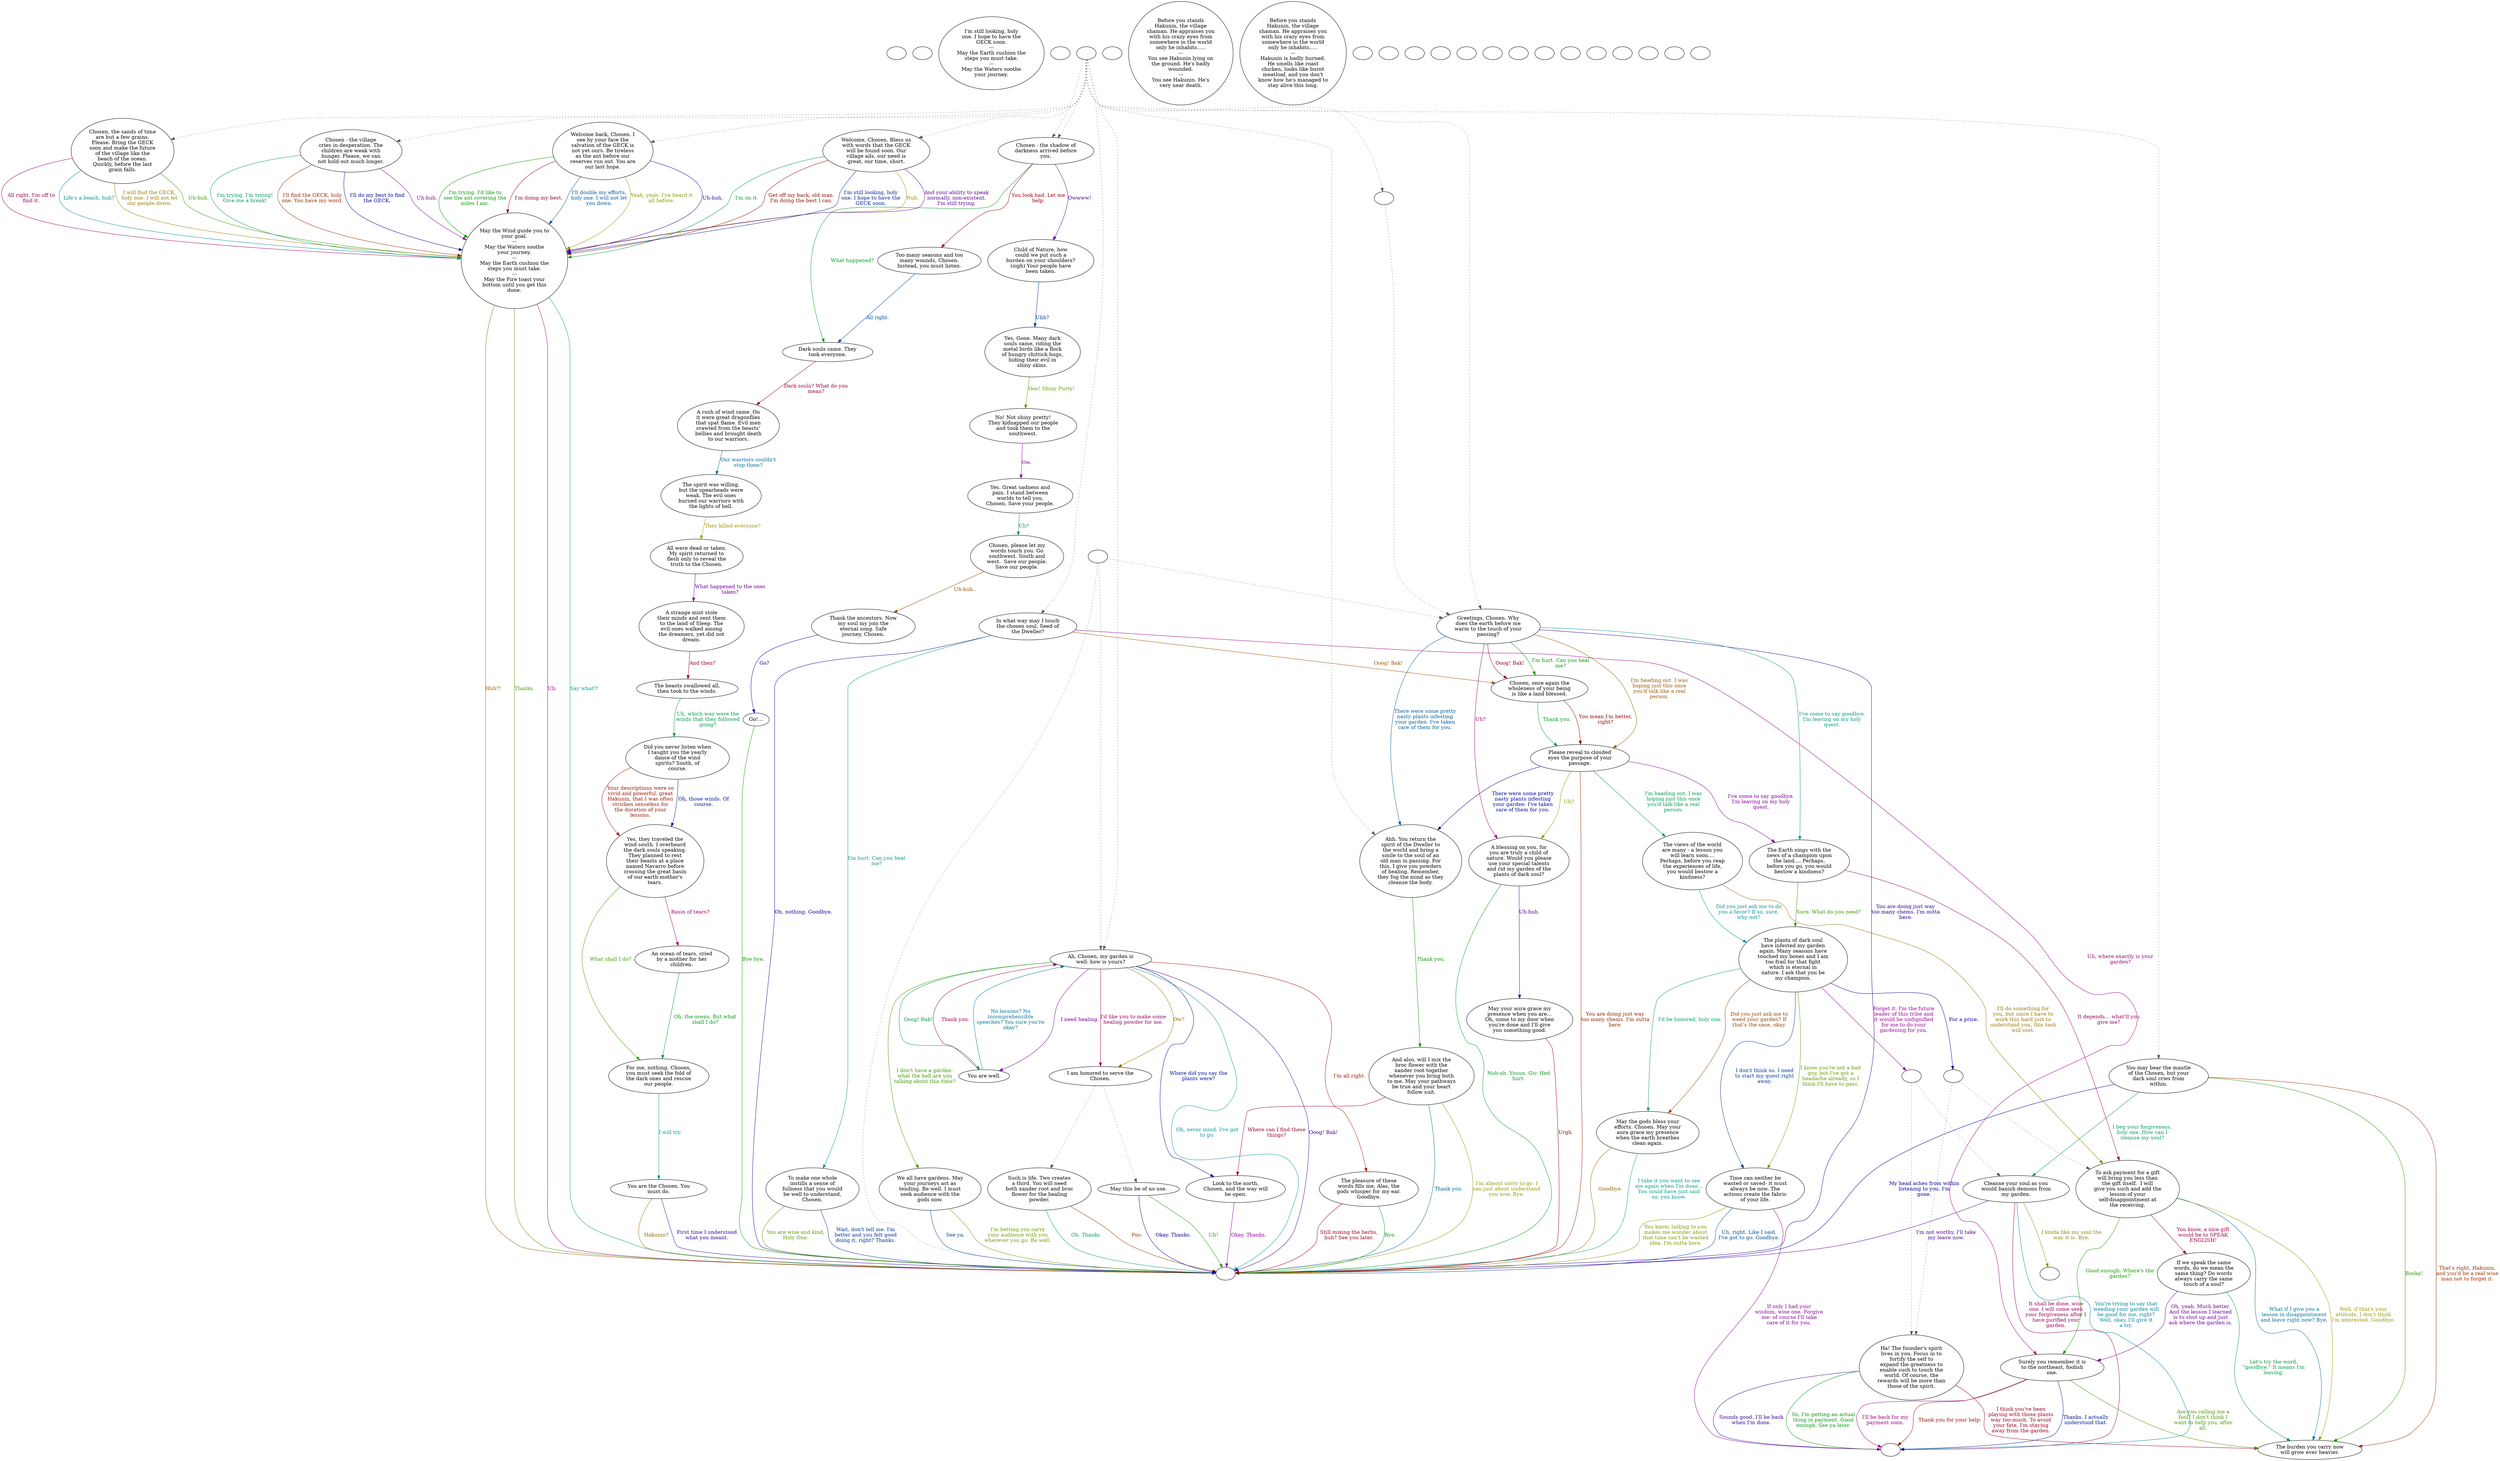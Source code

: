 digraph AHHAKUN {
  "checkPartyMembersNearDoor" [style=filled       fillcolor="#FFFFFF"       color="#000000"]
  "checkPartyMembersNearDoor" [label=""]
  "start" [style=filled       fillcolor="#FFFFFF"       color="#000000"]
  "start" [label=""]
  "critter_p_proc" [style=filled       fillcolor="#FFFFFF"       color="#000000"]
  "critter_p_proc" [label="I'm still looking, holy\none. I hope to have the\nGECK soon.\n---\nMay the Earth cushion the\nsteps you must take.\n---\nMay the Waters soothe\nyour journey."]
  "pickup_p_proc" [style=filled       fillcolor="#FFFFFF"       color="#000000"]
  "pickup_p_proc" [label=""]
  "talk_p_proc" [style=filled       fillcolor="#FFFFFF"       color="#000000"]
  "talk_p_proc" -> "Node101" [style=dotted color="#555555"]
  "talk_p_proc" -> "Node012" [style=dotted color="#555555"]
  "talk_p_proc" -> "Node101" [style=dotted color="#555555"]
  "talk_p_proc" -> "Node031" [style=dotted color="#555555"]
  "talk_p_proc" -> "Node030" [style=dotted color="#555555"]
  "talk_p_proc" -> "Node029" [style=dotted color="#555555"]
  "talk_p_proc" -> "Node027" [style=dotted color="#555555"]
  "talk_p_proc" -> "Node017" [style=dotted color="#555555"]
  "talk_p_proc" -> "Node018" [style=dotted color="#555555"]
  "talk_p_proc" -> "Node019" [style=dotted color="#555555"]
  "talk_p_proc" -> "Node000" [style=dotted color="#555555"]
  "talk_p_proc" -> "Node001" [style=dotted color="#555555"]
  "talk_p_proc" [label=""]
  "destroy_p_proc" [style=filled       fillcolor="#FFFFFF"       color="#000000"]
  "destroy_p_proc" [label=""]
  "look_at_p_proc" [style=filled       fillcolor="#FFFFFF"       color="#000000"]
  "look_at_p_proc" [label="Before you stands\nHakunin, the village\nshaman. He appraises you\nwith his crazy eyes from\nsomewhere in the world\nonly he inhabits…..\n---\nYou see Hakunin lying on\nthe ground. He's badly\nwounded.\n---\nYou see Hakunin. He's\nvery near death."]
  "description_p_proc" [style=filled       fillcolor="#FFFFFF"       color="#000000"]
  "description_p_proc" [label="Before you stands\nHakunin, the village\nshaman. He appraises you\nwith his crazy eyes from\nsomewhere in the world\nonly he inhabits…..\n---\nHakunin is badly burned.\nHe smells like roast\nchicken, looks like burnt\nmeatloaf, and you don't\nknow how he's managed to\nstay alive this long."]
  "use_skill_on_p_proc" [style=filled       fillcolor="#FFFFFF"       color="#000000"]
  "use_skill_on_p_proc" [label=""]
  "damage_p_proc" [style=filled       fillcolor="#FFFFFF"       color="#000000"]
  "damage_p_proc" [label=""]
  "map_enter_p_proc" [style=filled       fillcolor="#FFFFFF"       color="#000000"]
  "map_enter_p_proc" [label=""]
  "Node993" [style=filled       fillcolor="#FFFFFF"       color="#000000"]
  "Node993" -> "Node019" [style=dotted color="#555555"]
  "Node993" -> "Node999" [style=dotted color="#555555"]
  "Node993" -> "Node001" [style=dotted color="#555555"]
  "Node993" [label=""]
  "Node994" [style=filled       fillcolor="#FFFFFF"       color="#000000"]
  "Node994" [label=""]
  "Node995" [style=filled       fillcolor="#FFFFFF"       color="#000000"]
  "Node995" [label=""]
  "Node996" [style=filled       fillcolor="#FFFFFF"       color="#000000"]
  "Node996" -> "Node010" [style=dotted color="#555555"]
  "Node996" -> "Node006" [style=dotted color="#555555"]
  "Node996" [label=""]
  "Node997" [style=filled       fillcolor="#FFFFFF"       color="#000000"]
  "Node997" -> "Node010" [style=dotted color="#555555"]
  "Node997" -> "Node013" [style=dotted color="#555555"]
  "Node997" [label=""]
  "Node998" [style=filled       fillcolor="#FFFFFF"       color="#000000"]
  "Node998" [label=""]
  "Node999" [style=filled       fillcolor="#FFFFFF"       color="#000000"]
  "Node999" [label=""]
  "Node000" [style=filled       fillcolor="#FFFFFF"       color="#000000"]
  "Node000" -> "Node001" [style=dotted color="#555555"]
  "Node000" [label=""]
  "Node001" [style=filled       fillcolor="#FFFFFF"       color="#000000"]
  "Node001" [label="Greetings, Chosen. Why\ndoes the earth before me\nwarm to the touch of your\npassing?"]
  "Node001" -> "Node003" [label="Uh? " color="#990082" fontcolor="#990082"]
  "Node001" -> "Node002" [label="I've come to say goodbye.\nI'm leaving on my holy\nquest." color="#009984" fontcolor="#009984"]
  "Node001" -> "Node001a" [label="I'm heading out. I was\nhoping just this once\nyou'd talk like a real\nperson." color="#995700" fontcolor="#995700"]
  "Node001" -> "Node999" [label="You are doing just way\ntoo many chems. I'm outta\nhere." color="#2A0099" fontcolor="#2A0099"]
  "Node001" -> "Node014" [label="I'm hurt. Can you heal\nme?" color="#029900" fontcolor="#029900"]
  "Node001" -> "Node014" [label="Ooog! Bak!" color="#99002F" fontcolor="#99002F"]
  "Node001" -> "Node018" [label="There were some pretty\nnasty plants infesting\nyour garden- I've taken\ncare of them for you." color="#005B99" fontcolor="#005B99"]
  "Node001a" [style=filled       fillcolor="#FFFFFF"       color="#000000"]
  "Node001a" [label="Please reveal to clouded\neyes the purpose of your\npassage."]
  "Node001a" -> "Node003" [label="Uh? " color="#889900" fontcolor="#889900"]
  "Node001a" -> "Node002" [label="I've come to say goodbye.\nI'm leaving on my holy\nquest." color="#7D0099" fontcolor="#7D0099"]
  "Node001a" -> "Node002a" [label="I'm heading out. I was\nhoping just this once\nyou'd talk like a real\nperson." color="#009951" fontcolor="#009951"]
  "Node001a" -> "Node999" [label="You are doing just way\ntoo many chems. I'm outta\nhere." color="#992400" fontcolor="#992400"]
  "Node001a" -> "Node018" [label="There were some pretty\nnasty plants infesting\nyour garden- I've taken\ncare of them for you." color="#000999" fontcolor="#000999"]
  "Node002" [style=filled       fillcolor="#FFFFFF"       color="#000000"]
  "Node002" [label="The Earth sings with the\nnews of a champion upon\nthe land.... Perhaps,\nbefore you go, you would\nbestow a kindness?"]
  "Node002" -> "Node005" [label="Sure. What do you need?" color="#359900" fontcolor="#359900"]
  "Node002" -> "Node006" [label="It depends… what'll you\ngive me?" color="#990062" fontcolor="#990062"]
  "Node002a" [style=filled       fillcolor="#FFFFFF"       color="#000000"]
  "Node002a" [label="The views of the world\nare many - a lesson you\nwill learn soon....\nPerhaps, before you reap\nthe experiences of life,\nyou would bestow a\nkindness?"]
  "Node002a" -> "Node005" [label="Did you just ask me to do\nyou a favor? If so, sure,\nwhy not?" color="#008F99" fontcolor="#008F99"]
  "Node002a" -> "Node006" [label="I'll do something for\nyou, but since I have to\nwork this hard just to\nunderstand you, this task\nwill cost." color="#997700" fontcolor="#997700"]
  "Node003" [style=filled       fillcolor="#FFFFFF"       color="#000000"]
  "Node003" [label="A blessing on you, for\nyou are truly a child of\nnature. Would you please\nuse your special talents\nand rid my garden of the\nplants of dark soul?"]
  "Node003" -> "Node004" [label="Uh-huh. " color="#4A0099" fontcolor="#4A0099"]
  "Node003" -> "Node999" [label="Nuh-uh. Youuu. Giv. Hed\nhurt." color="#00991D" fontcolor="#00991D"]
  "Node004" [style=filled       fillcolor="#FFFFFF"       color="#000000"]
  "Node004" [label="May your aura grace my\npresence when you are...\nOh, come to my door when\nyou're done and I'll give\nyou something good."]
  "Node004" -> "Node999" [label="Urgh." color="#99000F" fontcolor="#99000F"]
  "Node005" [style=filled       fillcolor="#FFFFFF"       color="#000000"]
  "Node005" [label="The plants of dark soul\nhave infested my garden\nagain. Many seasons have\ntouched my bones and I am\ntoo frail for that fight\nwhich is eternal in\nnature. I ask that you be\nmy champion."]
  "Node005" -> "Node011" [label="I don't think so. I need\nto start my quest right\naway." color="#003C99" fontcolor="#003C99"]
  "Node005" -> "Node011" [label="I know you're not a bad\nguy, but I've got a\nheadache already, so I\nthink I'll have to pass." color="#699900" fontcolor="#699900"]
  "Node005" -> "Node997" [label="Forget it. I'm the future\nleader of this tribe and\nit would be undignified\nfor me to do your\ngardening for you." color="#990095" fontcolor="#990095"]
  "Node005" -> "Node009" [label="I'd be honored, holy one." color="#009970" fontcolor="#009970"]
  "Node005" -> "Node009" [label="Did you just ask me to\nweed your garden? If\nthat's the case, okay." color="#994400" fontcolor="#994400"]
  "Node005" -> "Node996" [label="For a price." color="#170099" fontcolor="#170099"]
  "Node006" [style=filled       fillcolor="#FFFFFF"       color="#000000"]
  "Node006" [label="To ask payment for a gift\nwill bring you less than\nthe gift itself.  I will\ngive you such and add the\nlesson of your\nself-disappointment at\nthe receiving."]
  "Node006" -> "Node007" [label="Good enough. Where's the\ngarden?" color="#169900" fontcolor="#169900"]
  "Node006" -> "Node006a" [label="You know, a nice gift\nwould be to SPEAK\nENGLISH!" color="#990042" fontcolor="#990042"]
  "Node006" -> "Node008" [label="What if I give you a\nlesson in disappointment\nand leave right now? Bye." color="#006F99" fontcolor="#006F99"]
  "Node006" -> "Node008" [label="Well, if that's your\nattitude, I don't think\nI'm interested. Goodbye." color="#999600" fontcolor="#999600"]
  "Node006a" [style=filled       fillcolor="#FFFFFF"       color="#000000"]
  "Node006a" [label="If we speak the same\nwords, do we mean the\nsame thing? Do words\nalways carry the same\ntouch of a soul?"]
  "Node006a" -> "Node007" [label="Oh, yeah. Much better.\nAnd the lesson I learned\nis to shut up and just\nask where the garden is." color="#6A0099" fontcolor="#6A0099"]
  "Node006a" -> "Node008" [label="Let's try the word,\n\"goodbye.\" It means I'm\nleaving." color="#00993D" fontcolor="#00993D"]
  "Node007" [style=filled       fillcolor="#FFFFFF"       color="#000000"]
  "Node007" [label="Surely you remember it is\nto the northeast, foolish\none."]
  "Node007" -> "Node007a" [label="Thank you for your help." color="#991000" fontcolor="#991000"]
  "Node007" -> "Node007a" [label="Thanks. I actually\nunderstood that." color="#001C99" fontcolor="#001C99"]
  "Node007" -> "Node008" [label="Are you calling me a\nfool? I don't think I\nwant to help you, after\nall." color="#499900" fontcolor="#499900"]
  "Node007" -> "Node007a" [label="I'll be back for my\npayment soon." color="#990076" fontcolor="#990076"]
  "Node007a" [style=filled       fillcolor="#FFFFFF"       color="#000000"]
  "Node007a" [label=""]
  "Node008" [style=filled       fillcolor="#FFFFFF"       color="#000000"]
  "Node008" [label="The burden you carry now\nwill grow ever heavier."]
  "Node009" [style=filled       fillcolor="#FFFFFF"       color="#000000"]
  "Node009" [label="May the gods bless your\nefforts, Chosen. May your\naura grace my presence\nwhen the earth breathes\nclean again."]
  "Node009" -> "Node999" [label="I take it you want to see\nme again when I'm done...\nYou could have just said\nso, you know." color="#009990" fontcolor="#009990"]
  "Node009" -> "Node999" [label="Goodbye." color="#996300" fontcolor="#996300"]
  "Node010" [style=filled       fillcolor="#FFFFFF"       color="#000000"]
  "Node010" [label="Ha! The founder's spirit\nlives in you. Focus in to\nfortify the self to\nexpand the greatness to\nenable such to touch the\nworld. Of course, the\nrewards will be more than\nthose of the spirit."]
  "Node010" -> "Node007a" [label="Sounds good. I'll be back\nwhen I'm done." color="#370099" fontcolor="#370099"]
  "Node010" -> "Node007a" [label="So, I'm getting an actual\nthing in payment. Good\nenough. See ya later." color="#00990A" fontcolor="#00990A"]
  "Node010" -> "Node008" [label="I think you've been\nplaying with those plants\nway too much. To avoid\nyour fate, I'm staying\naway from the garden." color="#990023" fontcolor="#990023"]
  "Node011" [style=filled       fillcolor="#FFFFFF"       color="#000000"]
  "Node011" [label="Time can neither be\nwasted or saved- it must\nalways be now. The\nactions create the fabric\nof your life."]
  "Node011" -> "Node999" [label="Uh, right. Like I said,\nI've got to go. Goodbye." color="#004F99" fontcolor="#004F99"]
  "Node011" -> "Node999" [label="You know, talking to you\nmakes me wonder about\nthat time can't be wasted\nidea. I'm outta here." color="#7C9900" fontcolor="#7C9900"]
  "Node011" -> "Node007a" [label="If only I had your\nwisdom, wise one. Forgive\nme- of course I'll take\ncare of it for you." color="#890099" fontcolor="#890099"]
  "Node012" [style=filled       fillcolor="#FFFFFF"       color="#000000"]
  "Node012" [label="You may bear the mantle\nof the Chosen, but your\ndark soul cries from\nwithin."]
  "Node012" -> "Node013" [label="I beg your forgiveness,\nholy one. How can I\ncleanse my soul?" color="#00995D" fontcolor="#00995D"]
  "Node012" -> "Node008" [label="That's right, Hakunin,\nand you'd be a real wise\nman not to forget it." color="#993000" fontcolor="#993000"]
  "Node012" -> "Node999" [label="My head aches from within\nlistening to you. I'm\ngone." color="#030099" fontcolor="#030099"]
  "Node012" -> "Node008" [label="Booka!" color="#299900" fontcolor="#299900"]
  "Node013" [style=filled       fillcolor="#FFFFFF"       color="#000000"]
  "Node013" [label="Cleanse your soul as you\nwould banish demons from\nmy garden."]
  "Node013" -> "Node007a" [label="It shall be done, wise\none. I will come seek\nyour forgiveness after I\nhave purified your\ngarden." color="#990056" fontcolor="#990056"]
  "Node013" -> "Node007a" [label="You're trying to say that\nweeding your garden will\nbe good for me, right?\nWell, okay, I'll give it\na try." color="#008399" fontcolor="#008399"]
  "Node013" -> "Node994" [label="I kinda like my soul the\nway it is. Bye." color="#998300" fontcolor="#998300"]
  "Node013" -> "Node999" [label="I'm not worthy. I'll take\nmy leave now." color="#560099" fontcolor="#560099"]
  "Node014" [style=filled       fillcolor="#FFFFFF"       color="#000000"]
  "Node014" [label="Chosen, once again the\nwholeness of your being\nis like a land blessed."]
  "Node014" -> "Node001a" [label="Thank you." color="#00992A" fontcolor="#00992A"]
  "Node014" -> "Node001a" [label="You mean I'm better,\nright?" color="#990003" fontcolor="#990003"]
  "Node015" [style=filled       fillcolor="#FFFFFF"       color="#000000"]
  "Node015" [label="To make one whole\ninstills a sense of\nfullness that you would\nbe well to understand,\nChosen."]
  "Node015" -> "Node999" [label="Wait, don't tell me. I'm\nbetter and you felt good\ndoing it, right? Thanks." color="#003099" fontcolor="#003099"]
  "Node015" -> "Node999" [label="You are wise and kind,\nHoly One." color="#5C9900" fontcolor="#5C9900"]
  "Node016" [style=filled       fillcolor="#FFFFFF"       color="#000000"]
  "Node016" [label=""]
  "Node017" [style=filled       fillcolor="#FFFFFF"       color="#000000"]
  "Node017" [label="In what way may I touch\nthe chosen soul, Seed of\nthe Dweller?"]
  "Node017" -> "Node007" [label="Uh, where exactly is your\ngarden?" color="#990089" fontcolor="#990089"]
  "Node017" -> "Node015" [label="I'm hurt. Can you heal\nme?" color="#00997C" fontcolor="#00997C"]
  "Node017" -> "Node014" [label="Ooog! Bak!" color="#995000" fontcolor="#995000"]
  "Node017" -> "Node999" [label="Oh, nothing. Goodbye." color="#230099" fontcolor="#230099"]
  "Node017a" [style=filled       fillcolor="#FFFFFF"       color="#000000"]
  "Node017a" [label=""]
  "Node018" [style=filled       fillcolor="#FFFFFF"       color="#000000"]
  "Node018" [label="Ahh. You return the\nspirit of the Dweller to\nthe world and bring a\nsmile to the soul of an\nold man in passing. For\nthis, I give you powders\nof healing. Remember,\nthey fog the mind as they\ncleanse the body."]
  "Node018" -> "Node018a" [label="Thank you." color="#0A9900" fontcolor="#0A9900"]
  "Node018a" [style=filled       fillcolor="#FFFFFF"       color="#000000"]
  "Node018a" [label="And also, will I mix the\nbroc flower with the\nxander root together\nwhenever you bring both\nto me. May your pathways\nbe true and your heart\nfollow suit."]
  "Node018a" -> "Node022" [label="Where can I find these\nthings?" color="#990036" fontcolor="#990036"]
  "Node018a" -> "Node999" [label="Thank you." color="#006399" fontcolor="#006399"]
  "Node018a" -> "Node999" [label="I'm almost sorry to go. I\ncan just about understand\nyou now. Bye." color="#909900" fontcolor="#909900"]
  "Node019" [style=filled       fillcolor="#FFFFFF"       color="#000000"]
  "Node019" [label="Ah, Chosen, my garden is\nwell- how is yours?"]
  "Node019" -> "Node026" [label="I need healing." color="#760099" fontcolor="#760099"]
  "Node019" -> "Node026" [label="Ooog! Bak!" color="#009949" fontcolor="#009949"]
  "Node019" -> "Node020" [label="I'm all right." color="#991C00" fontcolor="#991C00"]
  "Node019" -> "Node022" [label="Where did you say the\nplants were?" color="#001099" fontcolor="#001099"]
  "Node019" -> "Node021" [label="I don't have a garden-\nwhat the hell are you\ntalking about this time?" color="#3D9900" fontcolor="#3D9900"]
  "Node019" -> "Node023" [label="I'd like you to make some\nhealing powder for me." color="#990069" fontcolor="#990069"]
  "Node019" -> "Node999" [label="Oh, never mind. I've got\nto go." color="#009699" fontcolor="#009699"]
  "Node019" -> "Node023" [label="Ow?" color="#996F00" fontcolor="#996F00"]
  "Node019" -> "Node999" [label="Ooog! Bak!" color="#430099" fontcolor="#430099"]
  "Node019a" [style=filled       fillcolor="#FFFFFF"       color="#000000"]
  "Node019a" [label=""]
  "Node020" [style=filled       fillcolor="#FFFFFF"       color="#000000"]
  "Node020" [label="The pleasure of these\nwords fills me. Alas, the\ngods whisper for my ear.\nGoodbye."]
  "Node020" -> "Node999" [label="Bye." color="#009916" fontcolor="#009916"]
  "Node020" -> "Node999" [label="Still mixing the herbs,\nhuh? See you later." color="#990017" fontcolor="#990017"]
  "Node021" [style=filled       fillcolor="#FFFFFF"       color="#000000"]
  "Node021" [label="We all have gardens. May\nyour journeys act as\ntending. Be well. I must\nseek audience with the\ngods now."]
  "Node021" -> "Node999" [label="See ya." color="#004399" fontcolor="#004399"]
  "Node021" -> "Node999" [label="I'm betting you carry\nyour audience with you\nwherever you go. Be well." color="#709900" fontcolor="#709900"]
  "Node022" [style=filled       fillcolor="#FFFFFF"       color="#000000"]
  "Node022" [label="Look to the north,\nChosen, and the way will\nbe open."]
  "Node022" -> "Node999" [label="Okay. Thanks." color="#950099" fontcolor="#950099"]
  "Node023" [style=filled       fillcolor="#FFFFFF"       color="#000000"]
  "Node023" -> "Node024" [style=dotted color="#555555"]
  "Node023" -> "Node025" [style=dotted color="#555555"]
  "Node023" [label="I am honored to serve the\nChosen."]
  "Node024" [style=filled       fillcolor="#FFFFFF"       color="#000000"]
  "Node024" [label="Such is life. Two creates\na third. You will need\nboth xander root and broc\nflower for the healing\npowder."]
  "Node024" -> "Node999" [label="Oh. Thanks" color="#009969" fontcolor="#009969"]
  "Node024" -> "Node999" [label="Poo." color="#993C00" fontcolor="#993C00"]
  "Node025" [style=filled       fillcolor="#FFFFFF"       color="#000000"]
  "Node025" [label="May this be of no use."]
  "Node025" -> "Node999" [label="Okay. Thanks." color="#0F0099" fontcolor="#0F0099"]
  "Node025" -> "Node999" [label="Uh!" color="#1D9900" fontcolor="#1D9900"]
  "Node026" [style=filled       fillcolor="#FFFFFF"       color="#000000"]
  "Node026" [label="You are well."]
  "Node026" -> "Node019" [label="Thank you." color="#99004A" fontcolor="#99004A"]
  "Node026" -> "Node019" [label="No lessons? No\nincomprehensible\nspeeches? You sure you're\nokay?" color="#007699" fontcolor="#007699"]
  "Node027" [style=filled       fillcolor="#FFFFFF"       color="#000000"]
  "Node027" [label="Welcome, Chosen. Bless us\nwith words that the GECK\nwill be found soon. Our\nvillage ails, our need is\ngreat, our time, short."]
  "Node027" -> "Node028" [label="Nuh." color="#998F00" fontcolor="#998F00"]
  "Node027" -> "Node028" [label="And your ability to speak\nnormally, non-existent.\nI'm still trying." color="#620099" fontcolor="#620099"]
  "Node027" -> "Node028" [label="I'm on it. " color="#009936" fontcolor="#009936"]
  "Node027" -> "Node028" [label="Get off my back, old man.\nI'm doing the best I can." color="#990900" fontcolor="#990900"]
  "Node027" -> "Node028" [label="I'm still looking, holy\none. I hope to have the\nGECK soon." color="#002499" fontcolor="#002499"]
  "Node028" [style=filled       fillcolor="#FFFFFF"       color="#000000"]
  "Node028" [label="May the Wind guide you to\nyour goal.\n---\nMay the Waters soothe\nyour journey.\n---\nMay the Earth cushion the\nsteps you must take.\n---\nMay the Fire toast your\nbottom until you get this\ndone."]
  "Node028" -> "Node999" [label="Thanks." color="#509900" fontcolor="#509900"]
  "Node028" -> "Node999" [label="Uh." color="#99007D" fontcolor="#99007D"]
  "Node028" -> "Node999" [label="Say what?!" color="#009988" fontcolor="#009988"]
  "Node028" -> "Node999" [label="Huh?!" color="#995C00" fontcolor="#995C00"]
  "Node029" [style=filled       fillcolor="#FFFFFF"       color="#000000"]
  "Node029" [label="Welcome back, Chosen. I\nsee by your face the\nsalvation of the GECK is\nnot yet ours. Be tireless\nas the ant before our\nreserves run out. You are\nour last hope."]
  "Node029" -> "Node028" [label="Uh-huh." color="#2F0099" fontcolor="#2F0099"]
  "Node029" -> "Node028" [label="I'm trying. I'd like to\nsee the ant covering the\nmiles I am." color="#009902" fontcolor="#009902"]
  "Node029" -> "Node028" [label="I'm doing my best." color="#99002A" fontcolor="#99002A"]
  "Node029" -> "Node028" [label="I'll double my efforts,\nholy one. I will not let\nyou down." color="#005799" fontcolor="#005799"]
  "Node029" -> "Node028" [label="Yeah, yeah. I've heard it\nall before." color="#849900" fontcolor="#849900"]
  "Node030" [style=filled       fillcolor="#FFFFFF"       color="#000000"]
  "Node030" [label="Chosen - the village\ncries in desperation. The\nchildren are weak with\nhunger. Please, we can\nnot hold out much longer."]
  "Node030" -> "Node028" [label="Uh-huh." color="#820099" fontcolor="#820099"]
  "Node030" -> "Node028" [label="I'm trying. I'm trying!\nGive me a break!" color="#009955" fontcolor="#009955"]
  "Node030" -> "Node028" [label="I'll find the GECK, holy\none. You have my word." color="#992900" fontcolor="#992900"]
  "Node030" -> "Node028" [label="I'll do my best to find\nthe GECK." color="#000499" fontcolor="#000499"]
  "Node031" [style=filled       fillcolor="#FFFFFF"       color="#000000"]
  "Node031" [label="Chosen, the sands of time\nare but a few grains.\nPlease. Bring the GECK\nsoon and make the future\nof the village like the\nbeach of the ocean.\nQuickly, before the last\ngrain falls."]
  "Node031" -> "Node028" [label="Uh-huh." color="#319900" fontcolor="#319900"]
  "Node031" -> "Node028" [label="All right. I'm off to\nfind it." color="#99005D" fontcolor="#99005D"]
  "Node031" -> "Node028" [label="Life's a beach, huh?" color="#008A99" fontcolor="#008A99"]
  "Node031" -> "Node028" [label="I will find the GECK,\nholy one. I will not let\nour people down." color="#997B00" fontcolor="#997B00"]
  "Node032" [style=filled       fillcolor="#FFFFFF"       color="#000000"]
  "Node032" [label=""]
  "Node033" [style=filled       fillcolor="#FFFFFF"       color="#000000"]
  "Node033" [label=""]
  "Node034" [style=filled       fillcolor="#FFFFFF"       color="#000000"]
  "Node034" [label=""]
  "Node035" [style=filled       fillcolor="#FFFFFF"       color="#000000"]
  "Node035" [label=""]
  "Node101" [style=filled       fillcolor="#FFFFFF"       color="#000000"]
  "Node101" [label="Chosen - the shadow of\ndarkness arrived before\nyou."]
  "Node101" -> "Node102" [label="Owwww!" color="#4F0099" fontcolor="#4F0099"]
  "Node101" -> "Node109" [label="What happened?" color="#009922" fontcolor="#009922"]
  "Node101" -> "Node122" [label="You look bad. Let me\nhelp." color="#99000B" fontcolor="#99000B"]
  "Node102" [style=filled       fillcolor="#FFFFFF"       color="#000000"]
  "Node102" [label="Child of Nature, how\ncould we put such a\nburden on your shoulders?\n(sigh) Your people have\nbeen taken."]
  "Node102" -> "Node103" [label="Uhh?" color="#003799" fontcolor="#003799"]
  "Node103" [style=filled       fillcolor="#FFFFFF"       color="#000000"]
  "Node103" [label="Yes. Gone. Many dark\nsouls came, riding the\nmetal birds like a flock\nof hungry chittick bugs,\nhiding their evil in\nshiny skins."]
  "Node103" -> "Node104" [label="Ooo! Shiny Purty!" color="#649900" fontcolor="#649900"]
  "Node104" [style=filled       fillcolor="#FFFFFF"       color="#000000"]
  "Node104" [label="No! Not shiny pretty!\nThey kidnapped our people\nand took them to the\nsouthwest."]
  "Node104" -> "Node105" [label="Ow." color="#990091" fontcolor="#990091"]
  "Node105" [style=filled       fillcolor="#FFFFFF"       color="#000000"]
  "Node105" [label="Yes. Great sadness and\npain. I stand between\nworlds to tell you,\nChosen. Save your people."]
  "Node105" -> "Node106" [label="Uh?" color="#009975" fontcolor="#009975"]
  "Node106" [style=filled       fillcolor="#FFFFFF"       color="#000000"]
  "Node106" [label="Chosen, please let my\nwords touch you. Go\nsouthwest. South and\nwest.  Save our people.\nSave our people."]
  "Node106" -> "Node107" [label="Uh-huh.." color="#994800" fontcolor="#994800"]
  "Node107" [style=filled       fillcolor="#FFFFFF"       color="#000000"]
  "Node107" [label="Thank the ancestors. Now\nmy soul my join the\neternal song. Safe\njourney, Chosen."]
  "Node107" -> "Node108" [label="Go?" color="#1C0099" fontcolor="#1C0099"]
  "Node108" [style=filled       fillcolor="#FFFFFF"       color="#000000"]
  "Node108" [label="Go!..."]
  "Node108" -> "Node999" [label="Bye bye." color="#119900" fontcolor="#119900"]
  "Node109" [style=filled       fillcolor="#FFFFFF"       color="#000000"]
  "Node109" [label="Dark souls came. They\ntook everyone."]
  "Node109" -> "Node110" [label="Dark souls? What do you\nmean?" color="#99003E" fontcolor="#99003E"]
  "Node110" [style=filled       fillcolor="#FFFFFF"       color="#000000"]
  "Node110" [label="A rush of wind came. On\nit were great dragonflies\nthat spat flame. Evil men\ncrawled from the beasts'\nbellies and brought death\nto our warriors."]
  "Node110" -> "Node112" [label="Our warriors couldn't\nstop them?" color="#006A99" fontcolor="#006A99"]
  "Node111" [style=filled       fillcolor="#FFFFFF"       color="#000000"]
  "Node111" [label=""]
  "Node112" [style=filled       fillcolor="#FFFFFF"       color="#000000"]
  "Node112" [label="The spirit was willing,\nbut the spearheads were\nweak. The evil ones\nburned our warriors with\nthe lights of hell."]
  "Node112" -> "Node113" [label="They killed everyone?" color="#979900" fontcolor="#979900"]
  "Node113" [style=filled       fillcolor="#FFFFFF"       color="#000000"]
  "Node113" [label="All were dead or taken.\nMy spirit returned to\nflesh only to reveal the\ntruth to the Chosen."]
  "Node113" -> "Node121" [label="What happened to the ones\ntaken?" color="#6E0099" fontcolor="#6E0099"]
  "Node114" [style=filled       fillcolor="#FFFFFF"       color="#000000"]
  "Node114" [label="The beasts swallowed all,\nthen took to the winds."]
  "Node114" -> "Node115" [label="Uh, which way were the\nwinds that they followed\ngoing?" color="#009942" fontcolor="#009942"]
  "Node115" [style=filled       fillcolor="#FFFFFF"       color="#000000"]
  "Node115" [label="Did you never listen when\nI taught you the yearly\ndance of the wind\nspirits? South, of\ncourse."]
  "Node115" -> "Node116" [label="Your descriptions were so\nvivid and powerful, great\nHakunin, that I was often\nstricken senseless for\nthe duration of your\nlessons." color="#991500" fontcolor="#991500"]
  "Node115" -> "Node116" [label="Oh, those winds. Of\ncourse." color="#001899" fontcolor="#001899"]
  "Node116" [style=filled       fillcolor="#FFFFFF"       color="#000000"]
  "Node116" [label="Yes, they traveled the\nwind south. I overheard\nthe dark souls speaking.\nThey planned to rest\ntheir beasts at a place\nnamed Navarro before\ncrossing the great basin\nof our earth-mother's\ntears."]
  "Node116" -> "Node117" [label="What shall I do?" color="#449900" fontcolor="#449900"]
  "Node116" -> "Node120" [label="Basin of tears?" color="#990071" fontcolor="#990071"]
  "Node117" [style=filled       fillcolor="#FFFFFF"       color="#000000"]
  "Node117" [label="For me, nothing. Chosen,\nyou must seek the fold of\nthe dark ones and rescue\nour people."]
  "Node117" -> "Node118" [label="I will try." color="#009994" fontcolor="#009994"]
  "Node118" [style=filled       fillcolor="#FFFFFF"       color="#000000"]
  "Node118" [label="You are the Chosen. You\nmust do."]
  "Node118" -> "Node999" [label="Hakunin?" color="#996800" fontcolor="#996800"]
  "Node118" -> "Node999" [label="First time I understood\nwhat you meant." color="#3B0099" fontcolor="#3B0099"]
  "Node119" [style=filled       fillcolor="#FFFFFF"       color="#000000"]
  "Node119" [label=""]
  "Node120" [style=filled       fillcolor="#FFFFFF"       color="#000000"]
  "Node120" [label="An ocean of tears, cried\nby a mother for her\nchildren."]
  "Node120" -> "Node117" [label="Oh, the ocean. But what\nshall I do?" color="#00990F" fontcolor="#00990F"]
  "Node121" [style=filled       fillcolor="#FFFFFF"       color="#000000"]
  "Node121" [label="A strange mist stole\ntheir minds and sent them\nto the land of Sleep. The\nevil ones walked among\nthe dreamers, yet did not\ndream."]
  "Node121" -> "Node114" [label="And then?" color="#99001E" fontcolor="#99001E"]
  "Node122" [style=filled       fillcolor="#FFFFFF"       color="#000000"]
  "Node122" [label="Too many seasons and too\nmany wounds, Chosen.\nInstead, you must listen."]
  "Node122" -> "Node109" [label="All right." color="#004B99" fontcolor="#004B99"]
}